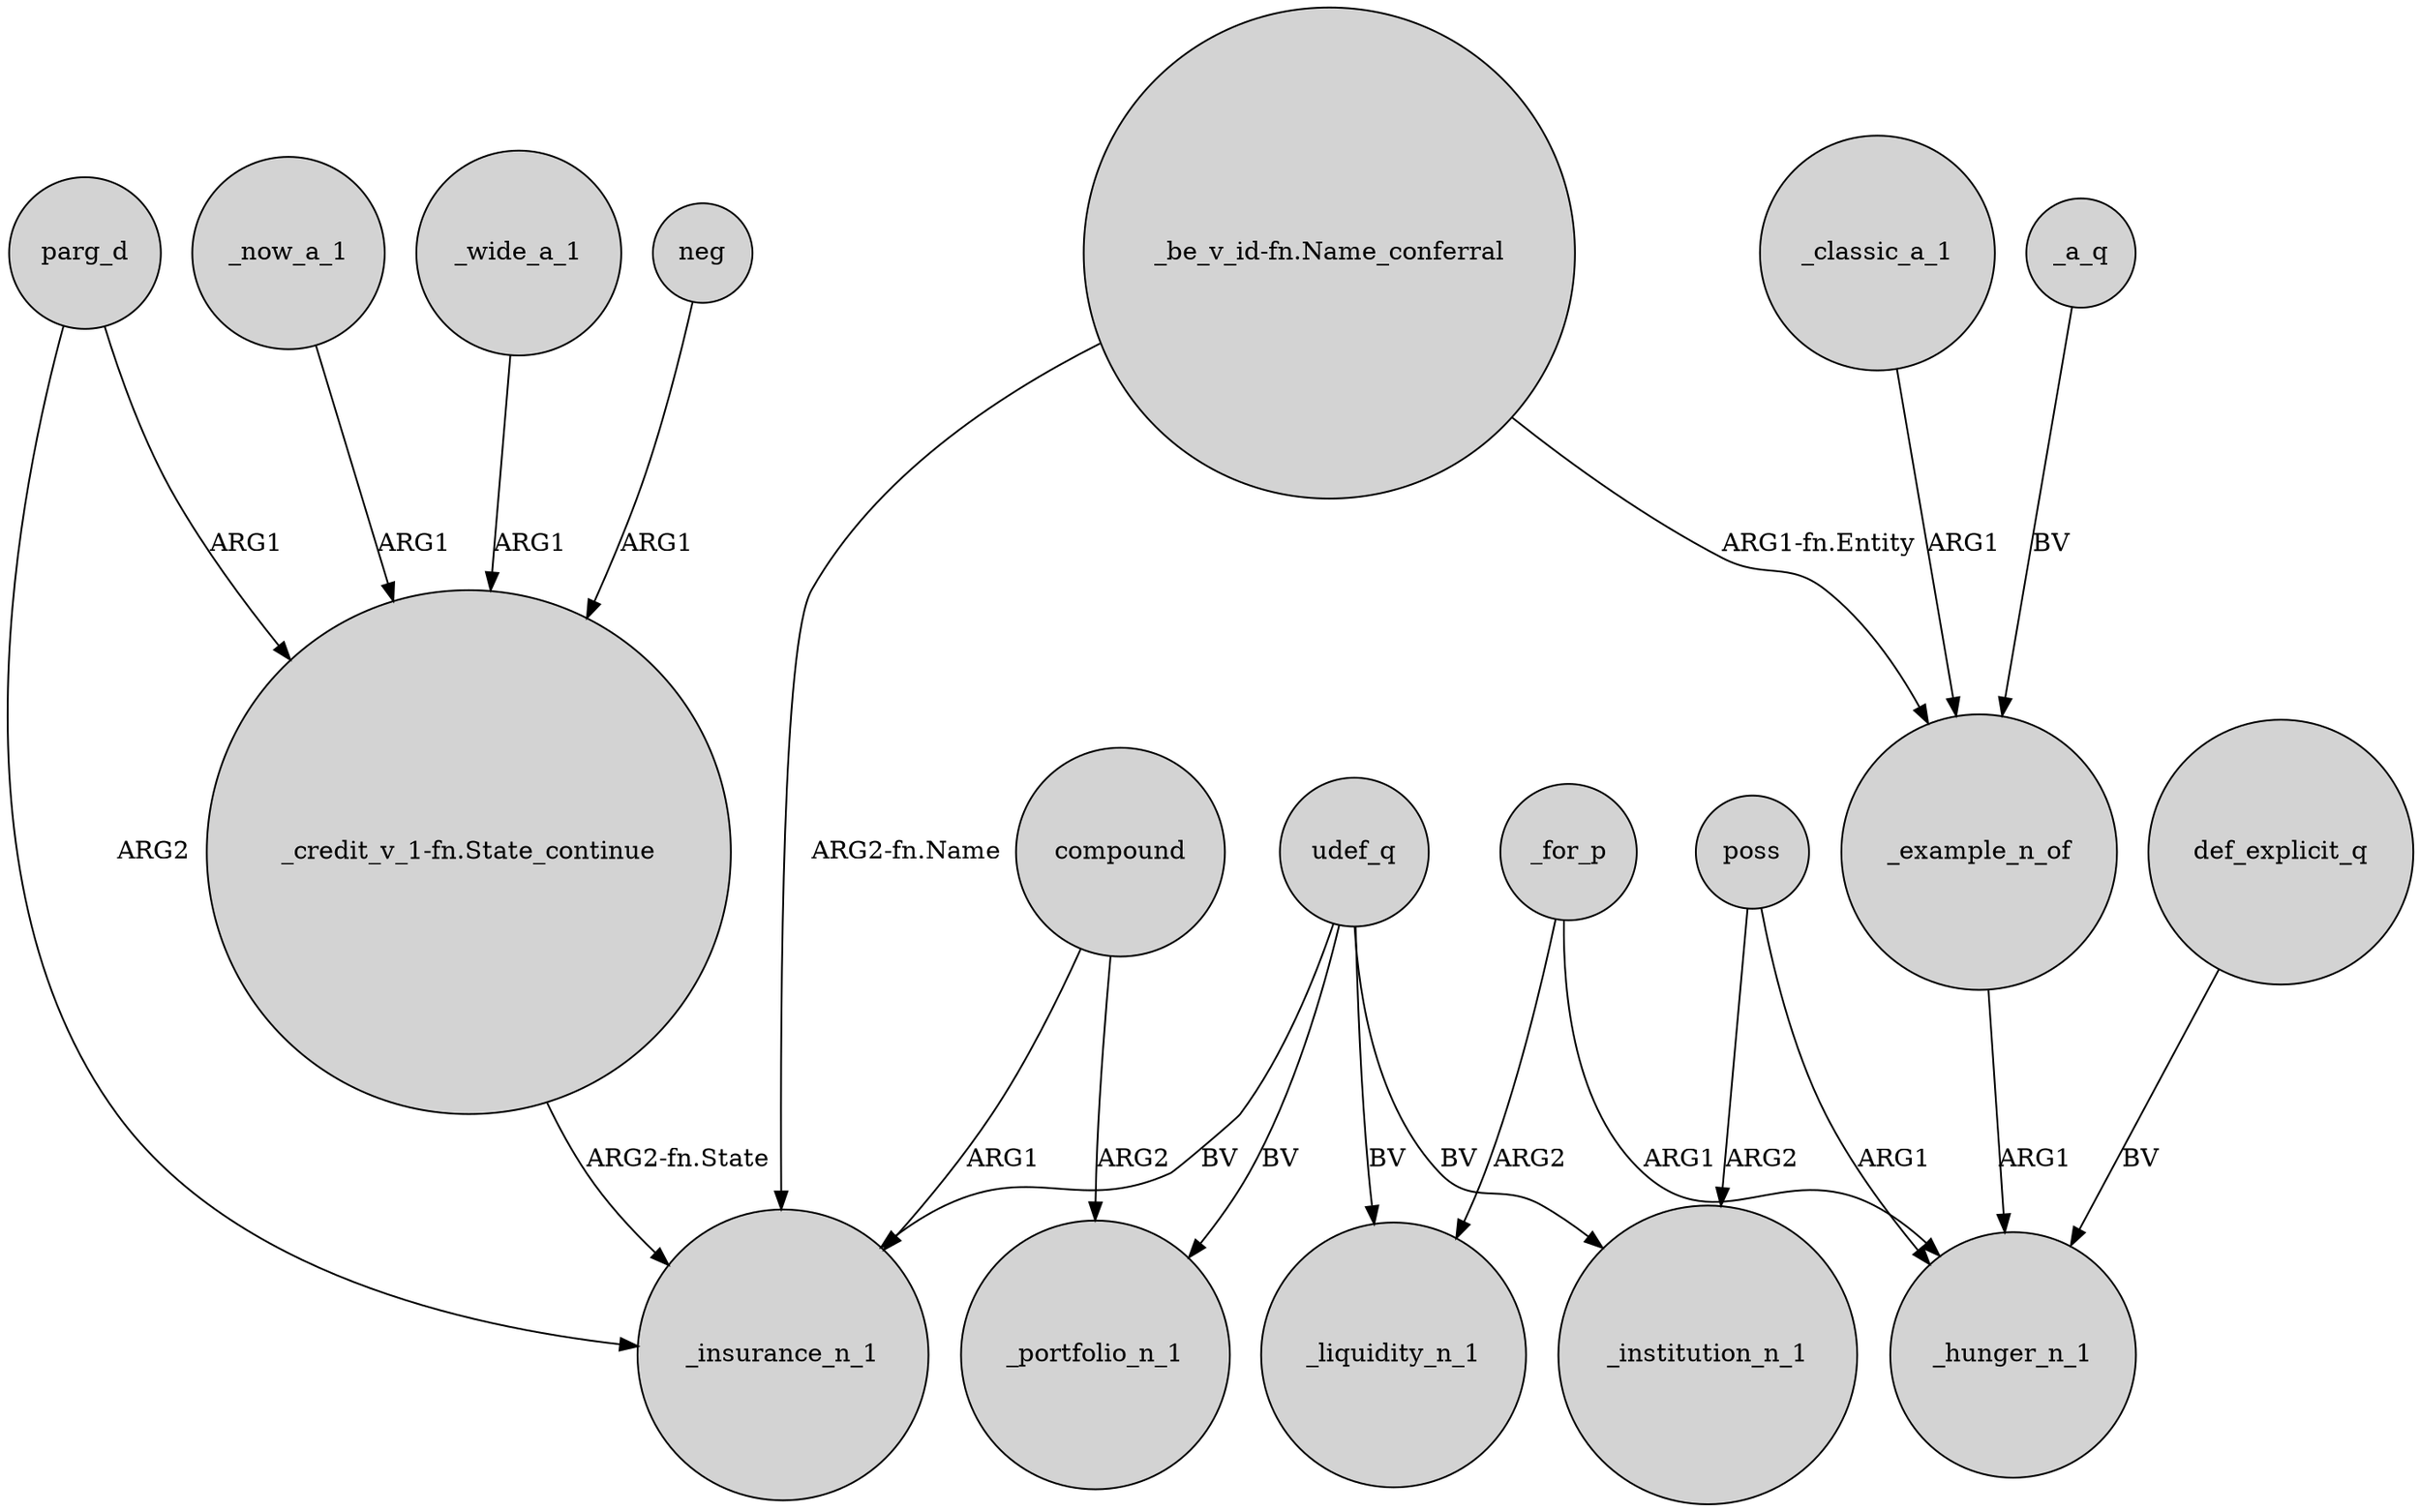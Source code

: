 digraph {
	node [shape=circle style=filled]
	parg_d -> "_credit_v_1-fn.State_continue" [label=ARG1]
	compound -> _portfolio_n_1 [label=ARG2]
	udef_q -> _insurance_n_1 [label=BV]
	_wide_a_1 -> "_credit_v_1-fn.State_continue" [label=ARG1]
	"_be_v_id-fn.Name_conferral" -> _example_n_of [label="ARG1-fn.Entity"]
	compound -> _insurance_n_1 [label=ARG1]
	"_be_v_id-fn.Name_conferral" -> _insurance_n_1 [label="ARG2-fn.Name"]
	_classic_a_1 -> _example_n_of [label=ARG1]
	_for_p -> _hunger_n_1 [label=ARG1]
	"_credit_v_1-fn.State_continue" -> _insurance_n_1 [label="ARG2-fn.State"]
	parg_d -> _insurance_n_1 [label=ARG2]
	poss -> _institution_n_1 [label=ARG2]
	udef_q -> _liquidity_n_1 [label=BV]
	_example_n_of -> _hunger_n_1 [label=ARG1]
	_a_q -> _example_n_of [label=BV]
	_for_p -> _liquidity_n_1 [label=ARG2]
	poss -> _hunger_n_1 [label=ARG1]
	neg -> "_credit_v_1-fn.State_continue" [label=ARG1]
	udef_q -> _portfolio_n_1 [label=BV]
	_now_a_1 -> "_credit_v_1-fn.State_continue" [label=ARG1]
	udef_q -> _institution_n_1 [label=BV]
	def_explicit_q -> _hunger_n_1 [label=BV]
}

